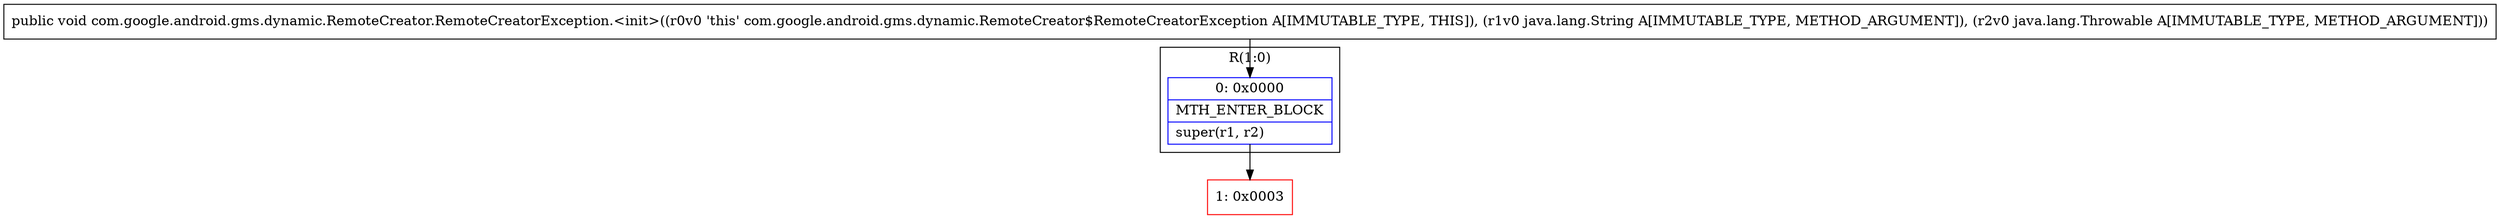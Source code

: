 digraph "CFG forcom.google.android.gms.dynamic.RemoteCreator.RemoteCreatorException.\<init\>(Ljava\/lang\/String;Ljava\/lang\/Throwable;)V" {
subgraph cluster_Region_1706420846 {
label = "R(1:0)";
node [shape=record,color=blue];
Node_0 [shape=record,label="{0\:\ 0x0000|MTH_ENTER_BLOCK\l|super(r1, r2)\l}"];
}
Node_1 [shape=record,color=red,label="{1\:\ 0x0003}"];
MethodNode[shape=record,label="{public void com.google.android.gms.dynamic.RemoteCreator.RemoteCreatorException.\<init\>((r0v0 'this' com.google.android.gms.dynamic.RemoteCreator$RemoteCreatorException A[IMMUTABLE_TYPE, THIS]), (r1v0 java.lang.String A[IMMUTABLE_TYPE, METHOD_ARGUMENT]), (r2v0 java.lang.Throwable A[IMMUTABLE_TYPE, METHOD_ARGUMENT])) }"];
MethodNode -> Node_0;
Node_0 -> Node_1;
}

